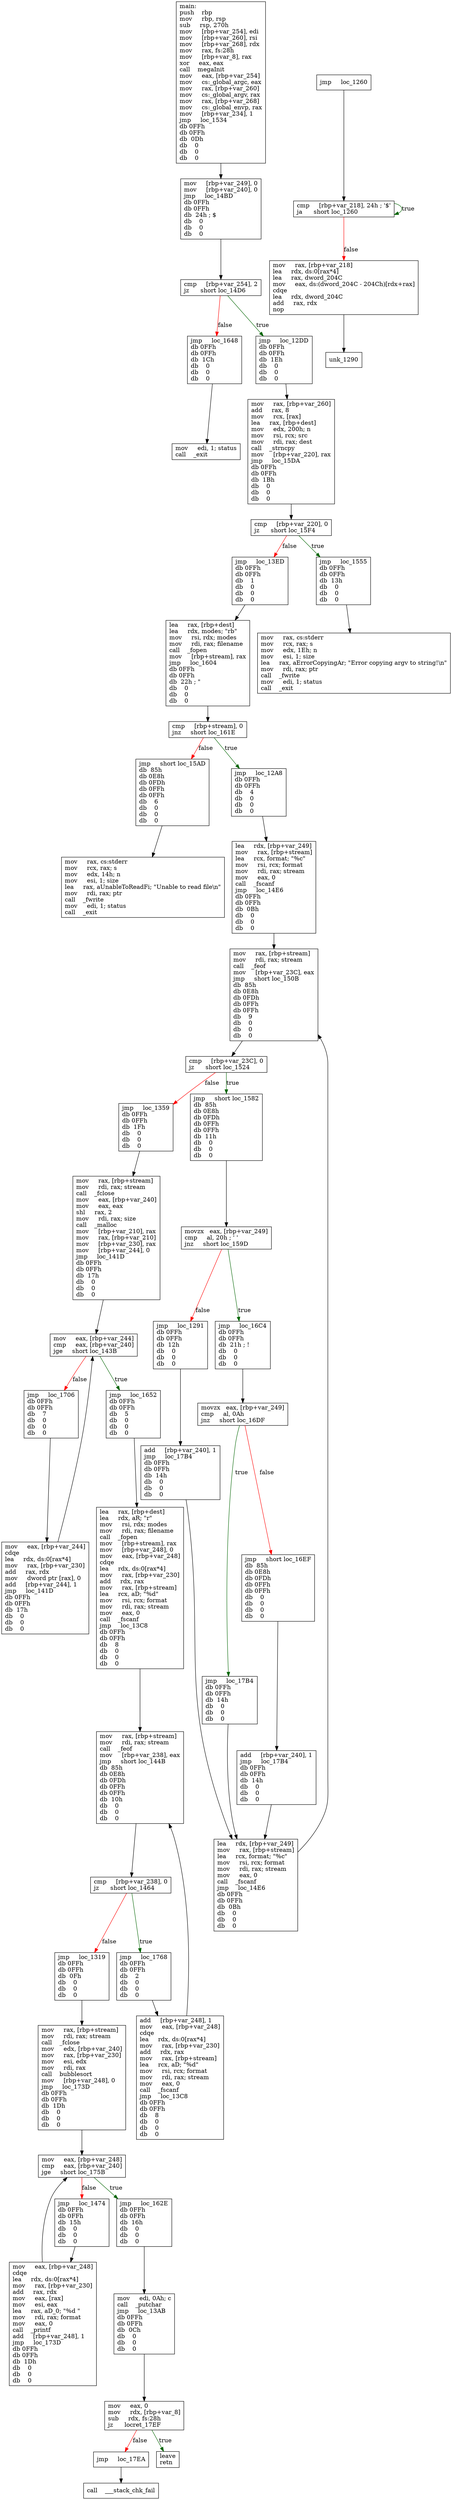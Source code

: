 digraph "main" {
	graph [
	];
	node [
		shape = "box"
	];
	edge [
	];
	"0" [
		label = "main:\lpush    rbp\lmov     rbp, rsp\lsub     rsp, 270h\lmov     [rbp+var_254], edi\lmov     [rbp+var_260], rsi\lmov     [rbp+var_268], rdx\lmov     rax, fs:28h\lmov     [rbp+var_8], rax\lxor     eax, eax\lcall    megaInit\lmov     eax, [rbp+var_254]\lmov     cs:_global_argc, eax\lmov     rax, [rbp+var_260]\lmov     cs:_global_argv, rax\lmov     rax, [rbp+var_268]\lmov     cs:_global_envp, rax\lmov     [rbp+var_234], 1\ljmp     loc_1534\ldb 0FFh\ldb 0FFh\ldb  0Dh\ldb    0\ldb    0\ldb    0\l"
	];
	"1" [
		label = "cmp     [rbp+var_218], 24h ; '$'\lja      short loc_1260\l"
	];
	"2" [
		label = "mov     rax, [rbp+var_218]\llea     rdx, ds:0[rax*4]\llea     rax, dword_204C\lmov     eax, ds:(dword_204C - 204Ch)[rdx+rax]\lcdqe\llea     rdx, dword_204C\ladd     rax, rdx\lnop\l"
	];
	"3" [
		label = "add     [rbp+var_240], 1\ljmp     loc_17B4\ldb 0FFh\ldb 0FFh\ldb  14h\ldb    0\ldb    0\ldb    0\l"
	];
	"4" [
		label = "lea     rdx, [rbp+var_249]\lmov     rax, [rbp+stream]\llea     rcx, format; \"%c\"\lmov     rsi, rcx; format\lmov     rdi, rax; stream\lmov     eax, 0\lcall    _fscanf\ljmp     loc_14E6\ldb 0FFh\ldb 0FFh\ldb  0Bh\ldb    0\ldb    0\ldb    0\l"
	];
	"5" [
		label = "mov     rax, [rbp+var_260]\ladd     rax, 8\lmov     rcx, [rax]\llea     rax, [rbp+dest]\lmov     edx, 200h; n\lmov     rsi, rcx; src\lmov     rdi, rax; dest\lcall    _strncpy\lmov     [rbp+var_220], rax\ljmp     loc_15DA\ldb 0FFh\ldb 0FFh\ldb  1Bh\ldb    0\ldb    0\ldb    0\l"
	];
	"6" [
		label = "mov     rax, [rbp+stream]\lmov     rdi, rax; stream\lcall    _fclose\lmov     edx, [rbp+var_240]\lmov     rax, [rbp+var_230]\lmov     esi, edx\lmov     rdi, rax\lcall    bubblesort\lmov     [rbp+var_248], 0\ljmp     loc_173D\ldb 0FFh\ldb 0FFh\ldb  1Dh\ldb    0\ldb    0\ldb    0\l"
	];
	"7" [
		label = "mov     rax, [rbp+stream]\lmov     rdi, rax; stream\lcall    _fclose\lmov     eax, [rbp+var_240]\lmov     eax, eax\lshl     rax, 2\lmov     rdi, rax; size\lcall    _malloc\lmov     [rbp+var_210], rax\lmov     rax, [rbp+var_210]\lmov     [rbp+var_230], rax\lmov     [rbp+var_244], 0\ljmp     loc_141D\ldb 0FFh\ldb 0FFh\ldb  17h\ldb    0\ldb    0\ldb    0\l"
	];
	"8" [
		label = "mov     eax, 0\lmov     rdx, [rbp+var_8]\lsub     rdx, fs:28h\ljz      locret_17EF\l"
	];
	"9" [
		label = "jmp     loc_17EA\l"
	];
	"10" [
		label = "mov     rax, [rbp+stream]\lmov     rdi, rax; stream\lcall    _feof\lmov     [rbp+var_238], eax\ljmp     short loc_144B\ldb  85h\ldb 0E8h\ldb 0FDh\ldb 0FFh\ldb 0FFh\ldb  10h\ldb    0\ldb    0\ldb    0\l"
	];
	"11" [
		label = "lea     rax, [rbp+dest]\llea     rdx, modes; \"rb\"\lmov     rsi, rdx; modes\lmov     rdi, rax; filename\lcall    _fopen\lmov     [rbp+stream], rax\ljmp     loc_1604\ldb 0FFh\ldb 0FFh\ldb  22h ; \"\ldb    0\ldb    0\ldb    0\l"
	];
	"12" [
		label = "mov     eax, [rbp+var_244]\lcmp     eax, [rbp+var_240]\ljge     short loc_143B\l"
	];
	"13" [
		label = "jmp     loc_1706\ldb 0FFh\ldb 0FFh\ldb    7\ldb    0\ldb    0\ldb    0\l"
	];
	"14" [
		label = "jmp     loc_1652\ldb 0FFh\ldb 0FFh\ldb    5\ldb    0\ldb    0\ldb    0\l"
	];
	"15" [
		label = "cmp     [rbp+var_238], 0\ljz      short loc_1464\l"
	];
	"16" [
		label = "jmp     loc_1319\ldb 0FFh\ldb 0FFh\ldb  0Fh\ldb    0\ldb    0\ldb    0\l"
	];
	"17" [
		label = "jmp     loc_1768\ldb 0FFh\ldb 0FFh\ldb    2\ldb    0\ldb    0\ldb    0\l"
	];
	"18" [
		label = "mov     eax, [rbp+var_248]\lcdqe\llea     rdx, ds:0[rax*4]\lmov     rax, [rbp+var_230]\ladd     rax, rdx\lmov     eax, [rax]\lmov     esi, eax\llea     rax, aD_0; \"%d \"\lmov     rdi, rax; format\lmov     eax, 0\lcall    _printf\ladd     [rbp+var_248], 1\ljmp     loc_173D\ldb 0FFh\ldb 0FFh\ldb  1Dh\ldb    0\ldb    0\ldb    0\l"
	];
	"19" [
		label = "cmp     [rbp+var_254], 2\ljz      short loc_14D6\l"
	];
	"20" [
		label = "jmp     loc_1648\ldb 0FFh\ldb 0FFh\ldb  1Ch\ldb    0\ldb    0\ldb    0\l"
	];
	"21" [
		label = "jmp     loc_12DD\ldb 0FFh\ldb 0FFh\ldb  1Eh\ldb    0\ldb    0\ldb    0\l"
	];
	"22" [
		label = "mov     rax, [rbp+stream]\lmov     rdi, rax; stream\lcall    _feof\lmov     [rbp+var_23C], eax\ljmp     short loc_150B\ldb  85h\ldb 0E8h\ldb 0FDh\ldb 0FFh\ldb 0FFh\ldb    9\ldb    0\ldb    0\ldb    0\l"
	];
	"23" [
		label = "cmp     [rbp+var_23C], 0\ljz      short loc_1524\l"
	];
	"24" [
		label = "jmp     loc_1359\ldb 0FFh\ldb 0FFh\ldb  1Fh\ldb    0\ldb    0\ldb    0\l"
	];
	"25" [
		label = "jmp     short loc_1582\ldb  85h\ldb 0E8h\ldb 0FDh\ldb 0FFh\ldb 0FFh\ldb  11h\ldb    0\ldb    0\ldb    0\l"
	];
	"26" [
		label = "mov     [rbp+var_249], 0\lmov     [rbp+var_240], 0\ljmp     loc_14BD\ldb 0FFh\ldb 0FFh\ldb  24h ; $\ldb    0\ldb    0\ldb    0\l"
	];
	"27" [
		label = "mov     rax, cs:stderr\lmov     rcx, rax; s\lmov     edx, 1Eh; n\lmov     esi, 1; size\llea     rax, aErrorCopyingAr; \"Error copying argv to string!\\n\"\lmov     rdi, rax; ptr\lcall    _fwrite\lmov     edi, 1; status\lcall    _exit\l"
	];
	"28" [
		label = "movzx   eax, [rbp+var_249]\lcmp     al, 20h ; ' '\ljnz     short loc_159D\l"
	];
	"29" [
		label = "jmp     loc_1291\ldb 0FFh\ldb 0FFh\ldb  12h\ldb    0\ldb    0\ldb    0\l"
	];
	"30" [
		label = "jmp     loc_16C4\ldb 0FFh\ldb 0FFh\ldb  21h ; !\ldb    0\ldb    0\ldb    0\l"
	];
	"31" [
		label = "mov     rax, cs:stderr\lmov     rcx, rax; s\lmov     edx, 14h; n\lmov     esi, 1; size\llea     rax, aUnableToReadFi; \"Unable to read file\\n\"\lmov     rdi, rax; ptr\lcall    _fwrite\lmov     edi, 1; status\lcall    _exit\l"
	];
	"32" [
		label = "cmp     [rbp+var_220], 0\ljz      short loc_15F4\l"
	];
	"33" [
		label = "jmp     loc_13ED\ldb 0FFh\ldb 0FFh\ldb    1\ldb    0\ldb    0\ldb    0\l"
	];
	"34" [
		label = "jmp     loc_1555\ldb 0FFh\ldb 0FFh\ldb  13h\ldb    0\ldb    0\ldb    0\l"
	];
	"35" [
		label = "cmp     [rbp+stream], 0\ljnz     short loc_161E\l"
	];
	"36" [
		label = "jmp     short loc_15AD\ldb  85h\ldb 0E8h\ldb 0FDh\ldb 0FFh\ldb 0FFh\ldb    6\ldb    0\ldb    0\ldb    0\l"
	];
	"37" [
		label = "jmp     loc_12A8\ldb 0FFh\ldb 0FFh\ldb    4\ldb    0\ldb    0\ldb    0\l"
	];
	"38" [
		label = "mov     edi, 0Ah; c\lcall    _putchar\ljmp     loc_13AB\ldb 0FFh\ldb 0FFh\ldb  0Ch\ldb    0\ldb    0\ldb    0\l"
	];
	"39" [
		label = "mov     edi, 1; status\lcall    _exit\l"
	];
	"40" [
		label = "lea     rax, [rbp+dest]\llea     rdx, aR; \"r\"\lmov     rsi, rdx; modes\lmov     rdi, rax; filename\lcall    _fopen\lmov     [rbp+stream], rax\lmov     [rbp+var_248], 0\lmov     eax, [rbp+var_248]\lcdqe\llea     rdx, ds:0[rax*4]\lmov     rax, [rbp+var_230]\ladd     rdx, rax\lmov     rax, [rbp+stream]\llea     rcx, aD; \"%d\"\lmov     rsi, rcx; format\lmov     rdi, rax; stream\lmov     eax, 0\lcall    _fscanf\ljmp     loc_13C8\ldb 0FFh\ldb 0FFh\ldb    8\ldb    0\ldb    0\ldb    0\l"
	];
	"41" [
		label = "movzx   eax, [rbp+var_249]\lcmp     al, 0Ah\ljnz     short loc_16DF\l"
	];
	"42" [
		label = "jmp     short loc_16EF\ldb  85h\ldb 0E8h\ldb 0FDh\ldb 0FFh\ldb 0FFh\ldb    0\ldb    0\ldb    0\ldb    0\l"
	];
	"43" [
		label = "jmp     loc_17B4\ldb 0FFh\ldb 0FFh\ldb  14h\ldb    0\ldb    0\ldb    0\l"
	];
	"44" [
		label = "add     [rbp+var_240], 1\ljmp     loc_17B4\ldb 0FFh\ldb 0FFh\ldb  14h\ldb    0\ldb    0\ldb    0\l"
	];
	"45" [
		label = "mov     eax, [rbp+var_244]\lcdqe\llea     rdx, ds:0[rax*4]\lmov     rax, [rbp+var_230]\ladd     rax, rdx\lmov     dword ptr [rax], 0\ladd     [rbp+var_244], 1\ljmp     loc_141D\ldb 0FFh\ldb 0FFh\ldb  17h\ldb    0\ldb    0\ldb    0\l"
	];
	"46" [
		label = "mov     eax, [rbp+var_248]\lcmp     eax, [rbp+var_240]\ljge     short loc_175B\l"
	];
	"47" [
		label = "jmp     loc_1474\ldb 0FFh\ldb 0FFh\ldb  15h\ldb    0\ldb    0\ldb    0\l"
	];
	"48" [
		label = "jmp     loc_162E\ldb 0FFh\ldb 0FFh\ldb  16h\ldb    0\ldb    0\ldb    0\l"
	];
	"49" [
		label = "add     [rbp+var_248], 1\lmov     eax, [rbp+var_248]\lcdqe\llea     rdx, ds:0[rax*4]\lmov     rax, [rbp+var_230]\ladd     rdx, rax\lmov     rax, [rbp+stream]\llea     rcx, aD; \"%d\"\lmov     rsi, rcx; format\lmov     rdi, rax; stream\lmov     eax, 0\lcall    _fscanf\ljmp     loc_13C8\ldb 0FFh\ldb 0FFh\ldb    8\ldb    0\ldb    0\ldb    0\l"
	];
	"50" [
		label = "lea     rdx, [rbp+var_249]\lmov     rax, [rbp+stream]\llea     rcx, format; \"%c\"\lmov     rsi, rcx; format\lmov     rdi, rax; stream\lmov     eax, 0\lcall    _fscanf\ljmp     loc_14E6\ldb 0FFh\ldb 0FFh\ldb  0Bh\ldb    0\ldb    0\ldb    0\l"
	];
	"51" [
		label = "jmp     loc_1260\l"
	];
	"52" [
		label = "call    ___stack_chk_fail\l"
	];
	"53" [
		label = "leave\lretn\l"
	];
	"54" [
		label = "unk_1290\l"
	];
// node 0
	"0" -> "26" [ ];
// node 1
	"1" -> "2" [ label = "false", color = red ];
	"1" -> "1" [ label = "true", color = darkgreen ];
// node 2
	"2" -> "54" [ ];
// node 3
	"3" -> "50" [ ];
// node 4
	"4" -> "22" [ ];
// node 5
	"5" -> "32" [ ];
// node 6
	"6" -> "46" [ ];
// node 7
	"7" -> "12" [ ];
// node 8
	"8" -> "9" [ label = "false", color = red ];
	"8" -> "53" [ label = "true", color = darkgreen ];
// node 9
	"9" -> "52" [ ];
// node 10
	"10" -> "15" [ ];
// node 11
	"11" -> "35" [ ];
// node 12
	"12" -> "13" [ label = "false", color = red ];
	"12" -> "14" [ label = "true", color = darkgreen ];
// node 13
	"13" -> "45" [ ];
// node 14
	"14" -> "40" [ ];
// node 15
	"15" -> "16" [ label = "false", color = red ];
	"15" -> "17" [ label = "true", color = darkgreen ];
// node 16
	"16" -> "6" [ ];
// node 17
	"17" -> "49" [ ];
// node 18
	"18" -> "46" [ ];
// node 19
	"19" -> "20" [ label = "false", color = red ];
	"19" -> "21" [ label = "true", color = darkgreen ];
// node 20
	"20" -> "39" [ ];
// node 21
	"21" -> "5" [ ];
// node 22
	"22" -> "23" [ ];
// node 23
	"23" -> "24" [ label = "false", color = red ];
	"23" -> "25" [ label = "true", color = darkgreen ];
// node 24
	"24" -> "7" [ ];
// node 25
	"25" -> "28" [ ];
// node 26
	"26" -> "19" [ ];
// node 27
// node 28
	"28" -> "29" [ label = "false", color = red ];
	"28" -> "30" [ label = "true", color = darkgreen ];
// node 29
	"29" -> "3" [ ];
// node 30
	"30" -> "41" [ ];
// node 31
// node 32
	"32" -> "33" [ label = "false", color = red ];
	"32" -> "34" [ label = "true", color = darkgreen ];
// node 33
	"33" -> "11" [ ];
// node 34
	"34" -> "27" [ ];
// node 35
	"35" -> "36" [ label = "false", color = red ];
	"35" -> "37" [ label = "true", color = darkgreen ];
// node 36
	"36" -> "31" [ ];
// node 37
	"37" -> "4" [ ];
// node 38
	"38" -> "8" [ ];
// node 39
// node 40
	"40" -> "10" [ ];
// node 41
	"41" -> "42" [ label = "false", color = red ];
	"41" -> "43" [ label = "true", color = darkgreen ];
// node 42
	"42" -> "44" [ ];
// node 43
	"43" -> "50" [ ];
// node 44
	"44" -> "50" [ ];
// node 45
	"45" -> "12" [ ];
// node 46
	"46" -> "47" [ label = "false", color = red ];
	"46" -> "48" [ label = "true", color = darkgreen ];
// node 47
	"47" -> "18" [ ];
// node 48
	"48" -> "38" [ ];
// node 49
	"49" -> "10" [ ];
// node 50
	"50" -> "22" [ ];
// node 51
	"51" -> "1" [ ];
// node 52
// node 53
// node 54
}
